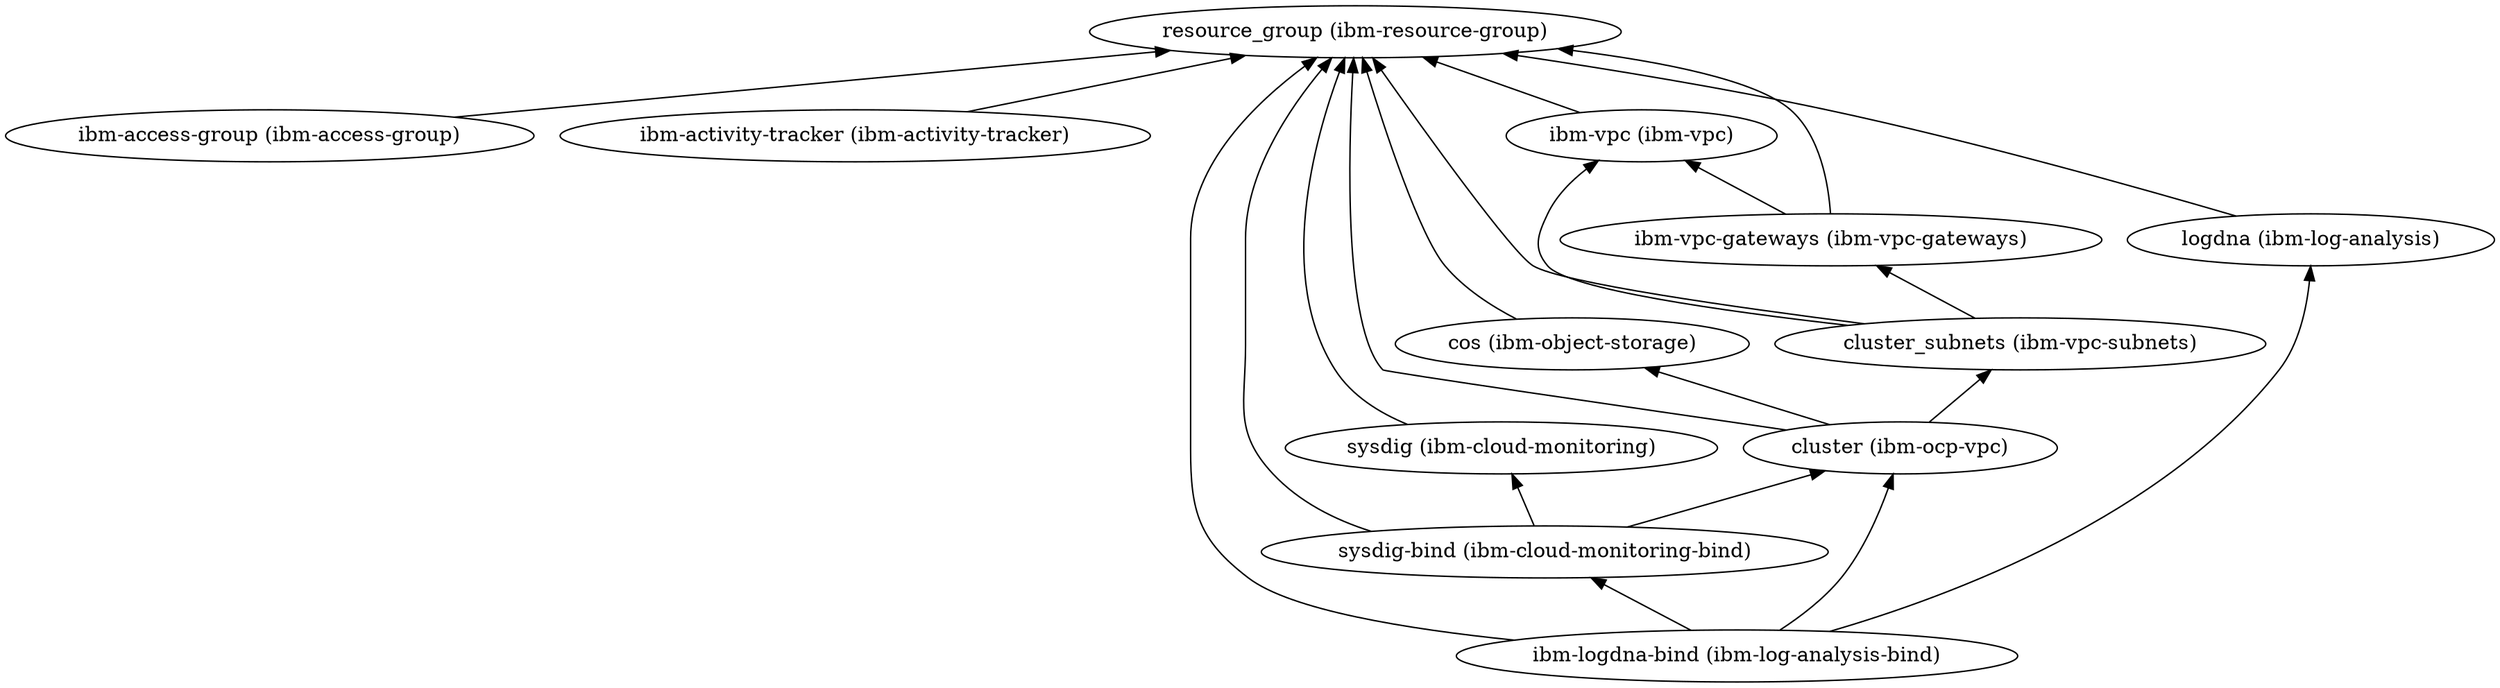 digraph {
    rankdir="BT"
    "ibm-access-group (ibm-access-group)" -> "resource_group (ibm-resource-group)"
"ibm-access-group (ibm-access-group)"
"resource_group (ibm-resource-group)"
"ibm-activity-tracker (ibm-activity-tracker)" -> "resource_group (ibm-resource-group)"
"ibm-activity-tracker (ibm-activity-tracker)"
"sysdig (ibm-cloud-monitoring)" -> "resource_group (ibm-resource-group)"
"sysdig (ibm-cloud-monitoring)"
"sysdig-bind (ibm-cloud-monitoring-bind)" -> "cluster (ibm-ocp-vpc)"
"sysdig-bind (ibm-cloud-monitoring-bind)" -> "resource_group (ibm-resource-group)"
"sysdig-bind (ibm-cloud-monitoring-bind)" -> "sysdig (ibm-cloud-monitoring)"
"sysdig-bind (ibm-cloud-monitoring-bind)"
"cluster (ibm-ocp-vpc)" -> "resource_group (ibm-resource-group)"
"cluster (ibm-ocp-vpc)" -> "cos (ibm-object-storage)"
"cluster (ibm-ocp-vpc)" -> "cluster_subnets (ibm-vpc-subnets)"
"cluster (ibm-ocp-vpc)"
"cos (ibm-object-storage)" -> "resource_group (ibm-resource-group)"
"cos (ibm-object-storage)"
"cluster_subnets (ibm-vpc-subnets)" -> "resource_group (ibm-resource-group)"
"cluster_subnets (ibm-vpc-subnets)" -> "ibm-vpc (ibm-vpc)"
"cluster_subnets (ibm-vpc-subnets)" -> "ibm-vpc-gateways (ibm-vpc-gateways)"
"cluster_subnets (ibm-vpc-subnets)"
"ibm-vpc (ibm-vpc)" -> "resource_group (ibm-resource-group)"
"ibm-vpc (ibm-vpc)"
"ibm-vpc-gateways (ibm-vpc-gateways)" -> "resource_group (ibm-resource-group)"
"ibm-vpc-gateways (ibm-vpc-gateways)" -> "ibm-vpc (ibm-vpc)"
"ibm-vpc-gateways (ibm-vpc-gateways)"
"logdna (ibm-log-analysis)" -> "resource_group (ibm-resource-group)"
"logdna (ibm-log-analysis)"
"ibm-logdna-bind (ibm-log-analysis-bind)" -> "cluster (ibm-ocp-vpc)"
"ibm-logdna-bind (ibm-log-analysis-bind)" -> "resource_group (ibm-resource-group)"
"ibm-logdna-bind (ibm-log-analysis-bind)" -> "logdna (ibm-log-analysis)"
"ibm-logdna-bind (ibm-log-analysis-bind)" -> "sysdig-bind (ibm-cloud-monitoring-bind)"
"ibm-logdna-bind (ibm-log-analysis-bind)"
  }